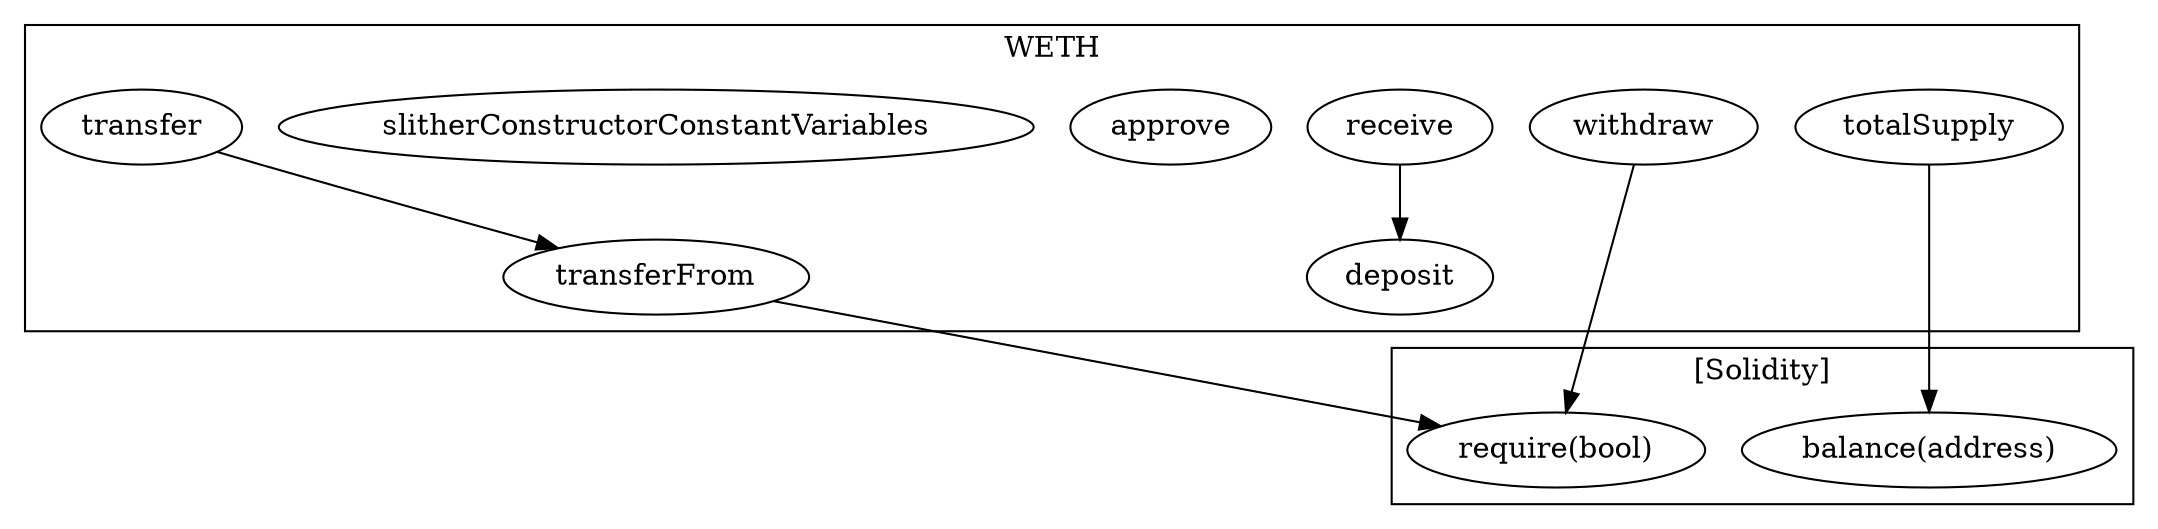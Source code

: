 strict digraph {
subgraph cluster_44838_WETH {
label = "WETH"
"44838_deposit" [label="deposit"]
"44838_totalSupply" [label="totalSupply"]
"44838_transferFrom" [label="transferFrom"]
"44838_receive" [label="receive"]
"44838_withdraw" [label="withdraw"]
"44838_approve" [label="approve"]
"44838_slitherConstructorConstantVariables" [label="slitherConstructorConstantVariables"]
"44838_transfer" [label="transfer"]
"44838_receive" -> "44838_deposit"
"44838_transfer" -> "44838_transferFrom"
}subgraph cluster_solidity {
label = "[Solidity]"
"require(bool)" 
"balance(address)" 
"44838_totalSupply" -> "balance(address)"
"44838_withdraw" -> "require(bool)"
"44838_transferFrom" -> "require(bool)"
}
}
